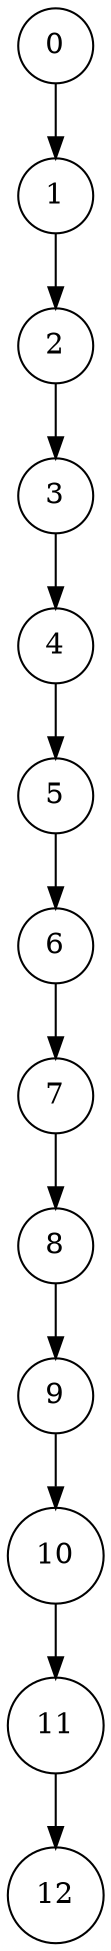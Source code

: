 digraph G{
node [shape=circle];
"2111365115760"[label="0"];
"2111364787264"[label="1"];
"2111364787344"[label="2"];
"2111364787424"[label="3"];
"2111364787504"[label="4"];
"2111364787584"[label="5"];
"2111364787664"[label="6"];
"2111364787744"[label="7"];
"2111364787824"[label="8"];
"2111364787904"[label="9"];
"2111364787984"[label="10"];
"2111364788064"[label="11"];
"2111363873168"[label="12"];
"2111365115760" -> "2111364787264" [label = ""];
"2111364787264" -> "2111364787344" [label = ""];
"2111364787344" -> "2111364787424" [label = ""];
"2111364787424" -> "2111364787504" [label = ""];
"2111364787504" -> "2111364787584" [label = ""];
"2111364787584" -> "2111364787664" [label = ""];
"2111364787664" -> "2111364787744" [label = ""];
"2111364787744" -> "2111364787824" [label = ""];
"2111364787824" -> "2111364787904" [label = ""];
"2111364787904" -> "2111364787984" [label = ""];
"2111364787984" -> "2111364788064" [label = ""];
"2111364788064" -> "2111363873168" [label = ""];
}

